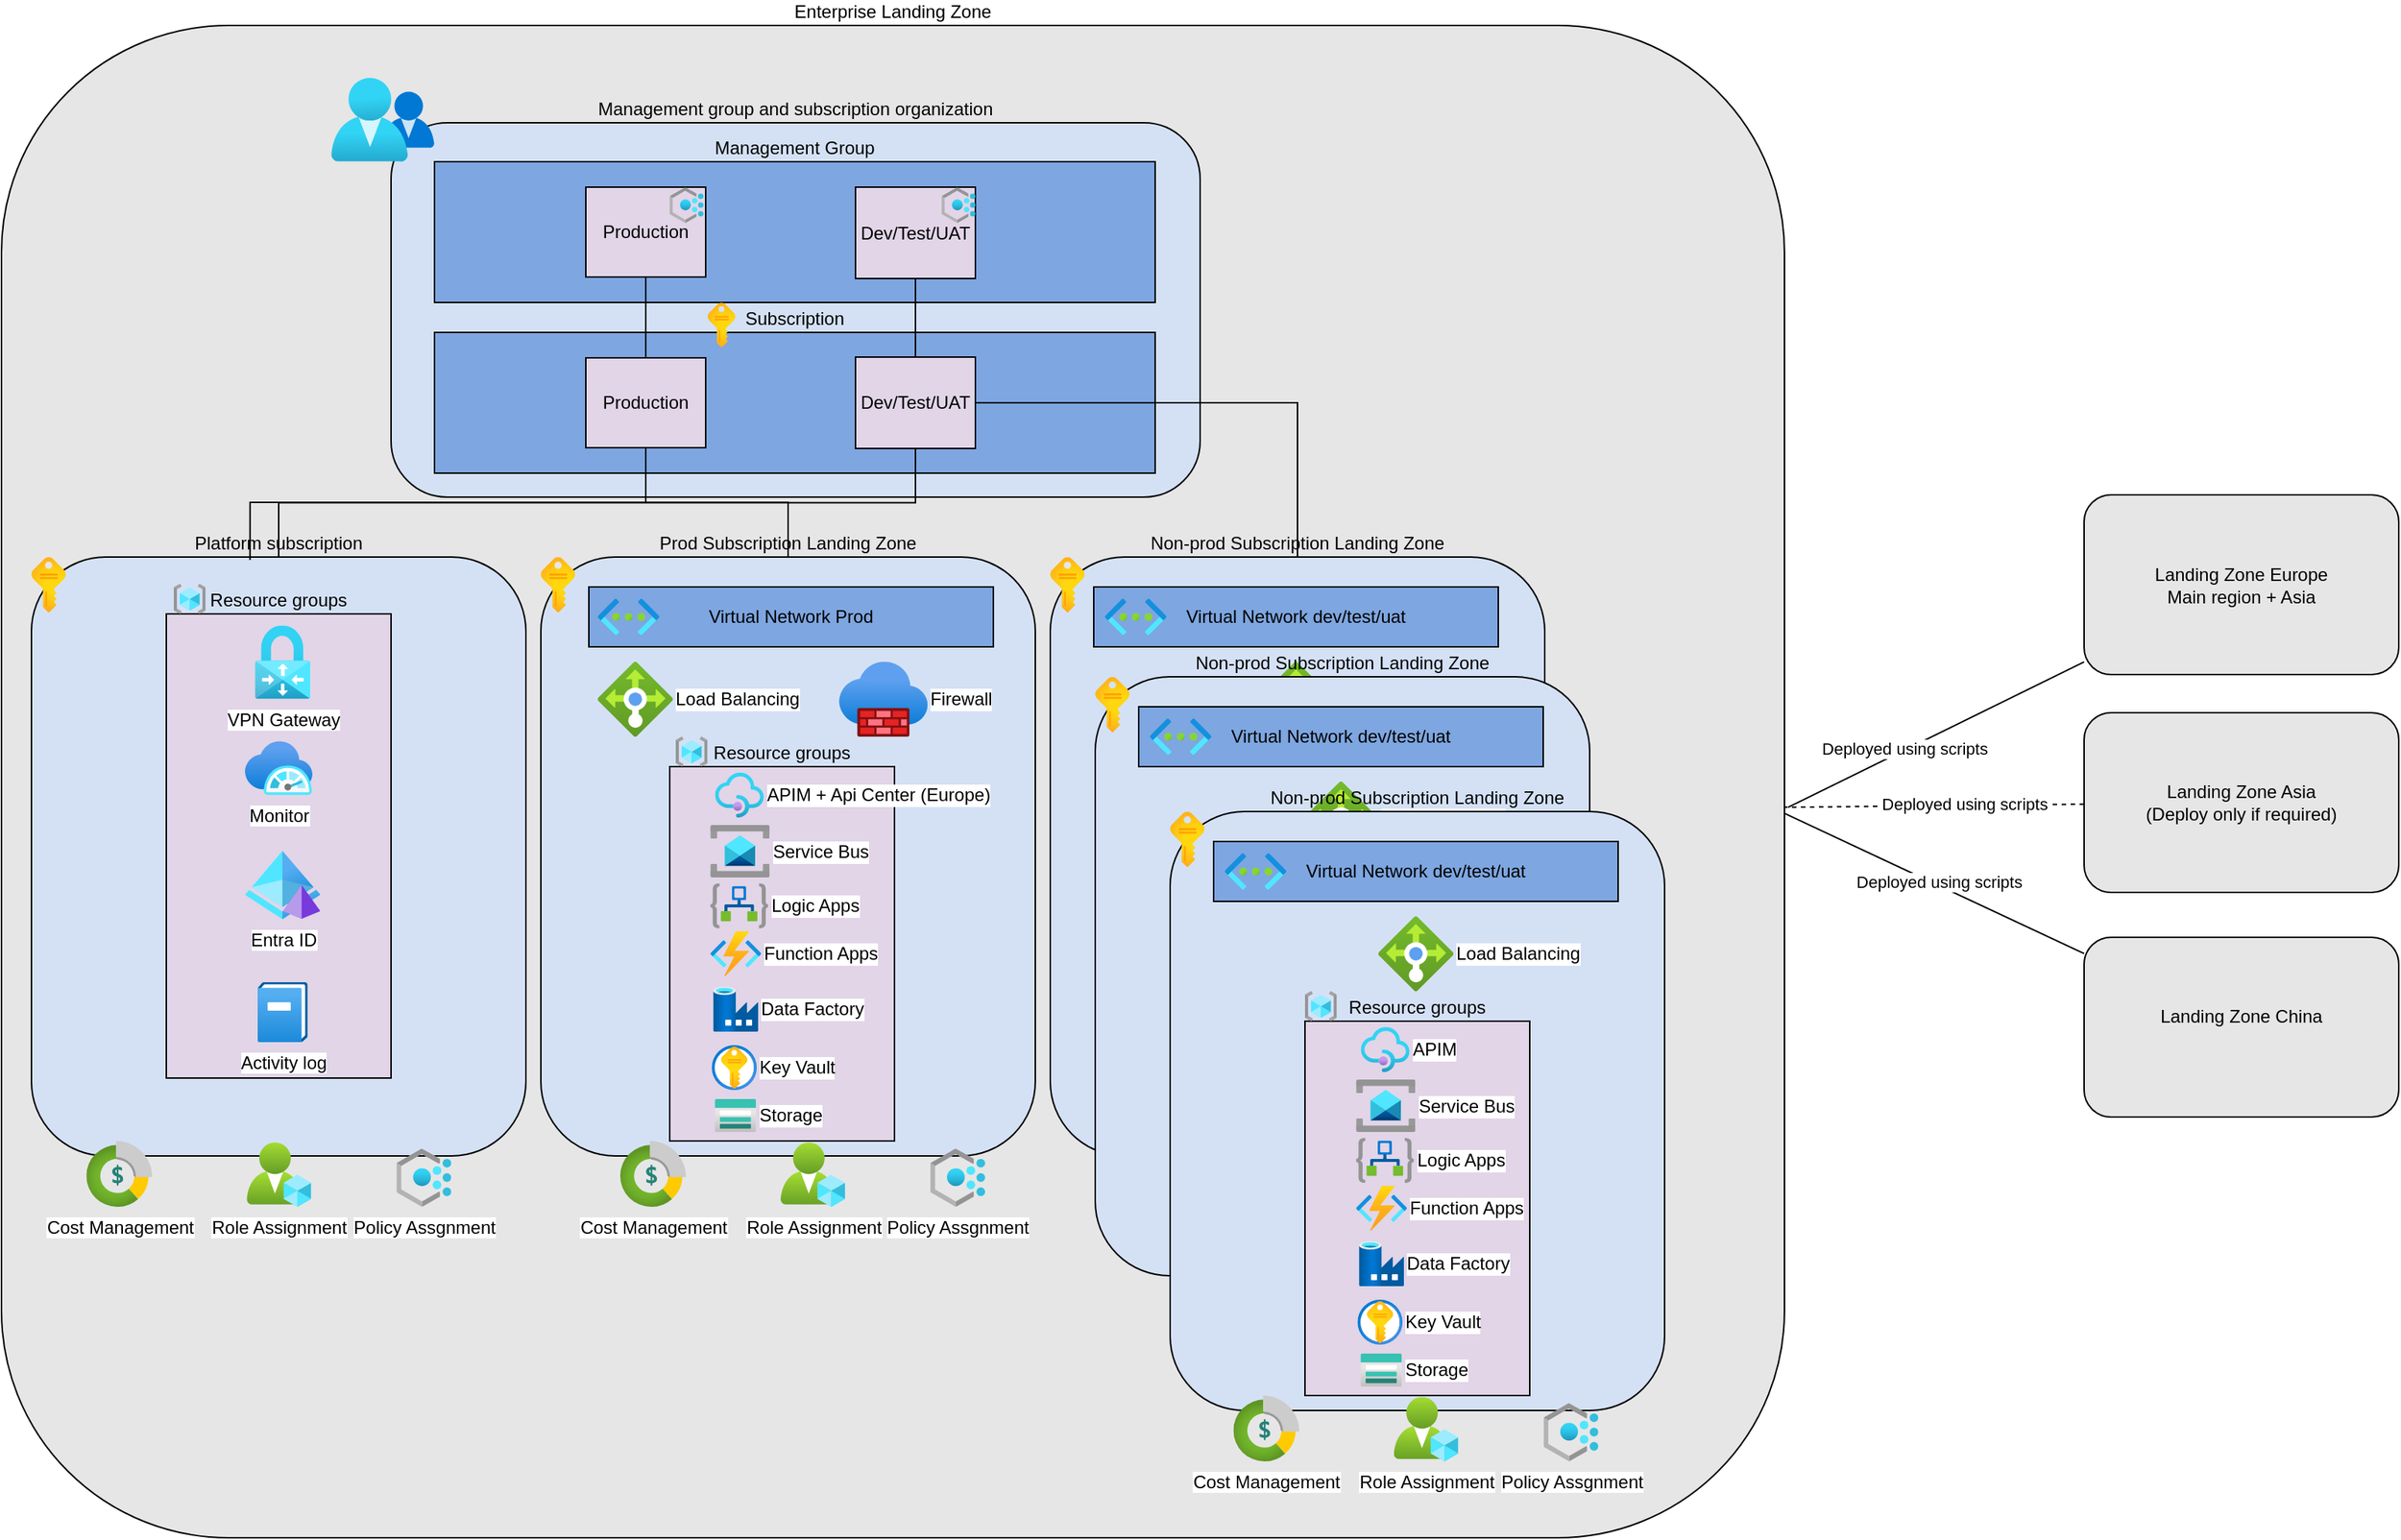 <mxfile version="26.1.0">
  <diagram name="Page-1" id="iZPRVvUZJgfS3Uzx2dsa">
    <mxGraphModel dx="2916" dy="1141" grid="1" gridSize="10" guides="1" tooltips="1" connect="1" arrows="1" fold="1" page="1" pageScale="1" pageWidth="850" pageHeight="1100" math="0" shadow="0">
      <root>
        <mxCell id="0" />
        <mxCell id="1" parent="0" />
        <mxCell id="Ro3XPkBHZC2kMZzirAC5-33" value="Enterprise Landing Zone" style="rounded=1;whiteSpace=wrap;html=1;labelPosition=center;verticalLabelPosition=top;align=center;verticalAlign=bottom;fillColor=light-dark(#E6E6E6,var(--ge-dark-color, #121212));" parent="1" vertex="1">
          <mxGeometry x="-60" y="45" width="1190" height="1010" as="geometry" />
        </mxCell>
        <mxCell id="_DwdFX1-hGPBB4Q3OXOl-1" value="Management group and subscription organization" style="rounded=1;whiteSpace=wrap;html=1;fillColor=light-dark(#D4E1F5,var(--ge-dark-color, #121212));labelPosition=center;verticalLabelPosition=top;align=center;verticalAlign=bottom;textDirection=ltr;" parent="1" vertex="1">
          <mxGeometry x="200" y="110" width="540" height="250" as="geometry" />
        </mxCell>
        <mxCell id="_DwdFX1-hGPBB4Q3OXOl-2" value="" style="image;aspect=fixed;html=1;points=[];align=center;fontSize=12;image=img/lib/azure2/management_governance/My_Customers.svg;" parent="1" vertex="1">
          <mxGeometry x="160" y="80" width="69" height="56.0" as="geometry" />
        </mxCell>
        <mxCell id="_DwdFX1-hGPBB4Q3OXOl-6" value="Management Group" style="rounded=0;whiteSpace=wrap;html=1;labelPosition=center;verticalLabelPosition=top;align=center;verticalAlign=bottom;fillColor=light-dark(#7EA6E0,var(--ge-dark-color, #121212));" parent="1" vertex="1">
          <mxGeometry x="229" y="136" width="481" height="94" as="geometry" />
        </mxCell>
        <mxCell id="_DwdFX1-hGPBB4Q3OXOl-4" value="Dev/Test/UAT" style="rounded=0;whiteSpace=wrap;html=1;fillColor=light-dark(#E1D5E7,var(--ge-dark-color, #121212));" parent="1" vertex="1">
          <mxGeometry x="510" y="153" width="80" height="61" as="geometry" />
        </mxCell>
        <mxCell id="_DwdFX1-hGPBB4Q3OXOl-8" value="Subscription" style="rounded=0;whiteSpace=wrap;html=1;labelPosition=center;verticalLabelPosition=top;align=center;verticalAlign=bottom;fillColor=light-dark(#7EA6E0,var(--ge-dark-color, #121212));" parent="1" vertex="1">
          <mxGeometry x="229" y="250" width="481" height="94" as="geometry" />
        </mxCell>
        <mxCell id="_DwdFX1-hGPBB4Q3OXOl-15" style="edgeStyle=orthogonalEdgeStyle;rounded=0;orthogonalLoop=1;jettySize=auto;html=1;exitX=0.5;exitY=1;exitDx=0;exitDy=0;entryX=0.5;entryY=0;entryDx=0;entryDy=0;endArrow=none;startFill=0;" parent="1" source="_DwdFX1-hGPBB4Q3OXOl-3" target="_DwdFX1-hGPBB4Q3OXOl-9" edge="1">
          <mxGeometry relative="1" as="geometry" />
        </mxCell>
        <mxCell id="_DwdFX1-hGPBB4Q3OXOl-16" style="edgeStyle=orthogonalEdgeStyle;rounded=0;orthogonalLoop=1;jettySize=auto;html=1;entryX=0.5;entryY=0;entryDx=0;entryDy=0;endArrow=none;startFill=0;" parent="1" source="_DwdFX1-hGPBB4Q3OXOl-4" target="_DwdFX1-hGPBB4Q3OXOl-10" edge="1">
          <mxGeometry relative="1" as="geometry" />
        </mxCell>
        <mxCell id="_DwdFX1-hGPBB4Q3OXOl-24" style="edgeStyle=orthogonalEdgeStyle;rounded=0;orthogonalLoop=1;jettySize=auto;html=1;entryX=0.5;entryY=0;entryDx=0;entryDy=0;endArrow=none;startFill=0;" parent="1" source="_DwdFX1-hGPBB4Q3OXOl-9" target="_DwdFX1-hGPBB4Q3OXOl-18" edge="1">
          <mxGeometry relative="1" as="geometry" />
        </mxCell>
        <mxCell id="_DwdFX1-hGPBB4Q3OXOl-9" value="Production" style="rounded=0;whiteSpace=wrap;html=1;fillColor=light-dark(#E1D5E7,var(--ge-dark-color, #121212));" parent="1" vertex="1">
          <mxGeometry x="330" y="267" width="80" height="60" as="geometry" />
        </mxCell>
        <mxCell id="_DwdFX1-hGPBB4Q3OXOl-25" style="edgeStyle=orthogonalEdgeStyle;rounded=0;orthogonalLoop=1;jettySize=auto;html=1;entryX=0.5;entryY=0;entryDx=0;entryDy=0;endArrow=none;startFill=0;" parent="1" source="_DwdFX1-hGPBB4Q3OXOl-10" target="_DwdFX1-hGPBB4Q3OXOl-19" edge="1">
          <mxGeometry relative="1" as="geometry" />
        </mxCell>
        <mxCell id="_DwdFX1-hGPBB4Q3OXOl-67" style="edgeStyle=orthogonalEdgeStyle;rounded=0;orthogonalLoop=1;jettySize=auto;html=1;exitX=0.5;exitY=1;exitDx=0;exitDy=0;entryX=0.5;entryY=0;entryDx=0;entryDy=0;endArrow=none;startFill=0;" parent="1" source="_DwdFX1-hGPBB4Q3OXOl-10" target="_DwdFX1-hGPBB4Q3OXOl-61" edge="1">
          <mxGeometry relative="1" as="geometry" />
        </mxCell>
        <mxCell id="_DwdFX1-hGPBB4Q3OXOl-10" value="Dev/Test/UAT" style="rounded=0;whiteSpace=wrap;html=1;fillColor=light-dark(#E1D5E7,var(--ge-dark-color, #121212));" parent="1" vertex="1">
          <mxGeometry x="510" y="266.5" width="80" height="61" as="geometry" />
        </mxCell>
        <mxCell id="_DwdFX1-hGPBB4Q3OXOl-11" value="" style="image;aspect=fixed;html=1;points=[];align=center;fontSize=12;image=img/lib/azure2/management_governance/Policy.svg;" parent="1" vertex="1">
          <mxGeometry x="385" y="153" width="22.5" height="24" as="geometry" />
        </mxCell>
        <mxCell id="_DwdFX1-hGPBB4Q3OXOl-12" value="" style="image;aspect=fixed;html=1;points=[];align=center;fontSize=12;image=img/lib/azure2/management_governance/Policy.svg;" parent="1" vertex="1">
          <mxGeometry x="567.5" y="153" width="22.5" height="24" as="geometry" />
        </mxCell>
        <mxCell id="_DwdFX1-hGPBB4Q3OXOl-17" value="" style="image;aspect=fixed;html=1;points=[];align=center;fontSize=12;image=img/lib/azure2/general/Subscriptions.svg;" parent="1" vertex="1">
          <mxGeometry x="411.25" y="230" width="18.59" height="30" as="geometry" />
        </mxCell>
        <mxCell id="_DwdFX1-hGPBB4Q3OXOl-18" value="Prod Subscription Landing Zone" style="rounded=1;whiteSpace=wrap;html=1;fillColor=light-dark(#D4E1F5,var(--ge-dark-color, #121212));labelPosition=center;verticalLabelPosition=top;align=center;verticalAlign=bottom;textDirection=ltr;" parent="1" vertex="1">
          <mxGeometry x="300" y="400" width="330" height="400" as="geometry" />
        </mxCell>
        <mxCell id="_DwdFX1-hGPBB4Q3OXOl-20" value="Virtual Network Prod" style="rounded=0;whiteSpace=wrap;html=1;labelPosition=center;verticalLabelPosition=middle;align=center;verticalAlign=middle;fillColor=light-dark(#7EA6E0,var(--ge-dark-color, #121212));" parent="1" vertex="1">
          <mxGeometry x="332" y="420" width="270" height="40" as="geometry" />
        </mxCell>
        <mxCell id="_DwdFX1-hGPBB4Q3OXOl-22" value="" style="image;aspect=fixed;html=1;points=[];align=center;fontSize=12;image=img/lib/azure2/networking/Virtual_Networks.svg;" parent="1" vertex="1">
          <mxGeometry x="338" y="427.76" width="41" height="24.48" as="geometry" />
        </mxCell>
        <mxCell id="_DwdFX1-hGPBB4Q3OXOl-26" value="Load Balancing" style="image;aspect=fixed;html=1;points=[];align=left;fontSize=12;image=img/lib/azure2/networking/Load_Balancers.svg;labelPosition=right;verticalLabelPosition=middle;verticalAlign=middle;" parent="1" vertex="1">
          <mxGeometry x="338" y="470" width="50" height="50" as="geometry" />
        </mxCell>
        <mxCell id="_DwdFX1-hGPBB4Q3OXOl-27" value="Resource groups" style="rounded=0;whiteSpace=wrap;html=1;labelPosition=center;verticalLabelPosition=top;align=center;verticalAlign=bottom;fillColor=light-dark(#E1D5E7,var(--ge-dark-color, #121212));" parent="1" vertex="1">
          <mxGeometry x="386" y="540" width="150" height="250" as="geometry" />
        </mxCell>
        <mxCell id="_DwdFX1-hGPBB4Q3OXOl-28" value="" style="image;aspect=fixed;html=1;points=[];align=center;fontSize=12;image=img/lib/azure2/general/Resource_Groups.svg;" parent="1" vertex="1">
          <mxGeometry x="390" y="520" width="21.25" height="20" as="geometry" />
        </mxCell>
        <mxCell id="_DwdFX1-hGPBB4Q3OXOl-29" value="APIM + Api Center (Europe)" style="image;aspect=fixed;html=1;points=[];align=left;fontSize=12;image=img/lib/azure2/integration/API_Management_Services.svg;labelPosition=right;verticalLabelPosition=middle;verticalAlign=middle;" parent="1" vertex="1">
          <mxGeometry x="416.25" y="544" width="32.5" height="30" as="geometry" />
        </mxCell>
        <mxCell id="_DwdFX1-hGPBB4Q3OXOl-30" value="Service Bus" style="image;aspect=fixed;html=1;points=[];align=left;fontSize=12;image=img/lib/azure2/integration/Service_Bus.svg;labelPosition=right;verticalLabelPosition=middle;verticalAlign=middle;" parent="1" vertex="1">
          <mxGeometry x="413.08" y="579" width="39.67" height="35" as="geometry" />
        </mxCell>
        <mxCell id="_DwdFX1-hGPBB4Q3OXOl-31" value="Logic Apps" style="image;aspect=fixed;html=1;points=[];align=left;fontSize=12;image=img/lib/azure2/integration/Logic_Apps.svg;labelPosition=right;verticalLabelPosition=middle;verticalAlign=middle;" parent="1" vertex="1">
          <mxGeometry x="413.08" y="618" width="38.65" height="30" as="geometry" />
        </mxCell>
        <mxCell id="_DwdFX1-hGPBB4Q3OXOl-32" value="Data Factory" style="image;aspect=fixed;html=1;points=[];align=left;fontSize=12;image=img/lib/azure2/databases/Data_Factory.svg;labelPosition=right;verticalLabelPosition=middle;verticalAlign=middle;" parent="1" vertex="1">
          <mxGeometry x="415.08" y="687" width="30" height="30" as="geometry" />
        </mxCell>
        <mxCell id="_DwdFX1-hGPBB4Q3OXOl-33" value="Key Vault" style="image;aspect=fixed;html=1;points=[];align=left;fontSize=12;image=img/lib/azure2/security/Key_Vaults.svg;labelPosition=right;verticalLabelPosition=middle;verticalAlign=middle;" parent="1" vertex="1">
          <mxGeometry x="414.08" y="726" width="30" height="30" as="geometry" />
        </mxCell>
        <mxCell id="_DwdFX1-hGPBB4Q3OXOl-34" value="Storage" style="image;aspect=fixed;html=1;points=[];align=left;fontSize=12;image=img/lib/azure2/storage/Storage_Accounts.svg;labelPosition=right;verticalLabelPosition=middle;verticalAlign=middle;" parent="1" vertex="1">
          <mxGeometry x="416.08" y="762" width="27.5" height="22" as="geometry" />
        </mxCell>
        <mxCell id="_DwdFX1-hGPBB4Q3OXOl-3" value="Production" style="rounded=0;whiteSpace=wrap;html=1;fillColor=light-dark(#E1D5E7,var(--ge-dark-color, #121212));" parent="1" vertex="1">
          <mxGeometry x="330" y="153" width="80" height="60" as="geometry" />
        </mxCell>
        <mxCell id="_DwdFX1-hGPBB4Q3OXOl-36" value="Firewall" style="image;aspect=fixed;html=1;points=[];align=left;fontSize=12;image=img/lib/azure2/networking/Firewalls.svg;labelPosition=right;verticalLabelPosition=middle;verticalAlign=middle;" parent="1" vertex="1">
          <mxGeometry x="499" y="470" width="59.17" height="50" as="geometry" />
        </mxCell>
        <mxCell id="_DwdFX1-hGPBB4Q3OXOl-37" value="Function Apps" style="image;aspect=fixed;html=1;points=[];align=left;fontSize=12;image=img/lib/azure2/compute/Function_Apps.svg;labelPosition=right;verticalLabelPosition=middle;verticalAlign=middle;" parent="1" vertex="1">
          <mxGeometry x="413.08" y="650" width="34" height="30" as="geometry" />
        </mxCell>
        <mxCell id="_DwdFX1-hGPBB4Q3OXOl-61" value="Platform subscription" style="rounded=1;whiteSpace=wrap;html=1;fillColor=light-dark(#D4E1F5,var(--ge-dark-color, #121212));labelPosition=center;verticalLabelPosition=top;align=center;verticalAlign=bottom;textDirection=ltr;" parent="1" vertex="1">
          <mxGeometry x="-40" y="400" width="330" height="400" as="geometry" />
        </mxCell>
        <mxCell id="_DwdFX1-hGPBB4Q3OXOl-63" value="Resource groups" style="rounded=0;whiteSpace=wrap;html=1;labelPosition=center;verticalLabelPosition=top;align=center;verticalAlign=bottom;fillColor=light-dark(#E1D5E7,var(--ge-dark-color, #121212));" parent="1" vertex="1">
          <mxGeometry x="50" y="438" width="150" height="310" as="geometry" />
        </mxCell>
        <mxCell id="_DwdFX1-hGPBB4Q3OXOl-64" value="Monitor" style="image;aspect=fixed;html=1;points=[];align=center;fontSize=12;image=img/lib/azure2/monitor/SAP_Azure_Monitor.svg;" parent="1" vertex="1">
          <mxGeometry x="102.5" y="523" width="45" height="36" as="geometry" />
        </mxCell>
        <mxCell id="_DwdFX1-hGPBB4Q3OXOl-65" value="Entra ID" style="image;aspect=fixed;html=1;points=[];align=center;fontSize=12;image=img/lib/azure2/identity/Azure_AD_Domain_Services.svg;" parent="1" vertex="1">
          <mxGeometry x="102.5" y="596" width="50.31" height="46" as="geometry" />
        </mxCell>
        <mxCell id="_DwdFX1-hGPBB4Q3OXOl-66" value="Activity log" style="image;aspect=fixed;html=1;points=[];align=center;fontSize=12;image=img/lib/azure2/management_governance/Activity_Log.svg;" parent="1" vertex="1">
          <mxGeometry x="110.94" y="684" width="33.43" height="40" as="geometry" />
        </mxCell>
        <mxCell id="_DwdFX1-hGPBB4Q3OXOl-68" style="edgeStyle=orthogonalEdgeStyle;rounded=0;orthogonalLoop=1;jettySize=auto;html=1;exitX=0.5;exitY=1;exitDx=0;exitDy=0;entryX=0.442;entryY=0.005;entryDx=0;entryDy=0;entryPerimeter=0;endArrow=none;startFill=0;" parent="1" source="_DwdFX1-hGPBB4Q3OXOl-9" target="_DwdFX1-hGPBB4Q3OXOl-61" edge="1">
          <mxGeometry relative="1" as="geometry" />
        </mxCell>
        <mxCell id="_DwdFX1-hGPBB4Q3OXOl-70" value="" style="image;aspect=fixed;html=1;points=[];align=center;fontSize=12;image=img/lib/azure2/general/Subscriptions.svg;" parent="1" vertex="1">
          <mxGeometry x="300" y="400" width="22.93" height="37" as="geometry" />
        </mxCell>
        <mxCell id="_DwdFX1-hGPBB4Q3OXOl-72" value="" style="image;aspect=fixed;html=1;points=[];align=center;fontSize=12;image=img/lib/azure2/general/Subscriptions.svg;" parent="1" vertex="1">
          <mxGeometry x="-40" y="400" width="22.93" height="37" as="geometry" />
        </mxCell>
        <mxCell id="_DwdFX1-hGPBB4Q3OXOl-76" value="" style="image;aspect=fixed;html=1;points=[];align=center;fontSize=12;image=img/lib/azure2/management_governance/Policy.svg;" parent="1" vertex="1">
          <mxGeometry x="386" y="153" width="22.5" height="24" as="geometry" />
        </mxCell>
        <mxCell id="_DwdFX1-hGPBB4Q3OXOl-78" value="" style="group" parent="1" vertex="1" connectable="0">
          <mxGeometry x="640" y="400" width="330" height="400" as="geometry" />
        </mxCell>
        <mxCell id="_DwdFX1-hGPBB4Q3OXOl-19" value="Non-prod Subscription Landing Zone" style="rounded=1;whiteSpace=wrap;html=1;fillColor=light-dark(#D4E1F5,var(--ge-dark-color, #121212));labelPosition=center;verticalLabelPosition=top;align=center;verticalAlign=bottom;textDirection=ltr;" parent="_DwdFX1-hGPBB4Q3OXOl-78" vertex="1">
          <mxGeometry width="330" height="400" as="geometry" />
        </mxCell>
        <mxCell id="_DwdFX1-hGPBB4Q3OXOl-21" value="Virtual Network dev/test/uat" style="rounded=0;whiteSpace=wrap;html=1;labelPosition=center;verticalLabelPosition=middle;align=center;verticalAlign=middle;fillColor=light-dark(#7EA6E0,var(--ge-dark-color, #121212));" parent="_DwdFX1-hGPBB4Q3OXOl-78" vertex="1">
          <mxGeometry x="29" y="20" width="270" height="40" as="geometry" />
        </mxCell>
        <mxCell id="_DwdFX1-hGPBB4Q3OXOl-23" value="" style="image;aspect=fixed;html=1;points=[];align=center;fontSize=12;image=img/lib/azure2/networking/Virtual_Networks.svg;" parent="_DwdFX1-hGPBB4Q3OXOl-78" vertex="1">
          <mxGeometry x="36.5" y="27.76" width="41" height="24.48" as="geometry" />
        </mxCell>
        <mxCell id="_DwdFX1-hGPBB4Q3OXOl-50" value="Load Balancing" style="image;aspect=fixed;html=1;points=[];align=left;fontSize=12;image=img/lib/azure2/networking/Load_Balancers.svg;labelPosition=right;verticalLabelPosition=middle;verticalAlign=middle;" parent="_DwdFX1-hGPBB4Q3OXOl-78" vertex="1">
          <mxGeometry x="139" y="70" width="50" height="50" as="geometry" />
        </mxCell>
        <mxCell id="_DwdFX1-hGPBB4Q3OXOl-51" value="Resource groups" style="rounded=0;whiteSpace=wrap;html=1;labelPosition=center;verticalLabelPosition=top;align=center;verticalAlign=bottom;fillColor=light-dark(#E1D5E7,var(--ge-dark-color, #121212));" parent="_DwdFX1-hGPBB4Q3OXOl-78" vertex="1">
          <mxGeometry x="90" y="140" width="150" height="250" as="geometry" />
        </mxCell>
        <mxCell id="_DwdFX1-hGPBB4Q3OXOl-52" value="" style="image;aspect=fixed;html=1;points=[];align=center;fontSize=12;image=img/lib/azure2/general/Resource_Groups.svg;" parent="_DwdFX1-hGPBB4Q3OXOl-78" vertex="1">
          <mxGeometry x="90" y="120" width="21.25" height="20" as="geometry" />
        </mxCell>
        <mxCell id="_DwdFX1-hGPBB4Q3OXOl-53" value="APIM" style="image;aspect=fixed;html=1;points=[];align=left;fontSize=12;image=img/lib/azure2/integration/API_Management_Services.svg;labelPosition=right;verticalLabelPosition=middle;verticalAlign=middle;" parent="_DwdFX1-hGPBB4Q3OXOl-78" vertex="1">
          <mxGeometry x="127.25" y="144" width="32.5" height="30" as="geometry" />
        </mxCell>
        <mxCell id="_DwdFX1-hGPBB4Q3OXOl-54" value="Service Bus" style="image;aspect=fixed;html=1;points=[];align=left;fontSize=12;image=img/lib/azure2/integration/Service_Bus.svg;labelPosition=right;verticalLabelPosition=middle;verticalAlign=middle;" parent="_DwdFX1-hGPBB4Q3OXOl-78" vertex="1">
          <mxGeometry x="124.08" y="179" width="39.67" height="35" as="geometry" />
        </mxCell>
        <mxCell id="_DwdFX1-hGPBB4Q3OXOl-55" value="Logic Apps" style="image;aspect=fixed;html=1;points=[];align=left;fontSize=12;image=img/lib/azure2/integration/Logic_Apps.svg;labelPosition=right;verticalLabelPosition=middle;verticalAlign=middle;" parent="_DwdFX1-hGPBB4Q3OXOl-78" vertex="1">
          <mxGeometry x="124.08" y="218" width="38.65" height="30" as="geometry" />
        </mxCell>
        <mxCell id="_DwdFX1-hGPBB4Q3OXOl-56" value="Data Factory" style="image;aspect=fixed;html=1;points=[];align=left;fontSize=12;image=img/lib/azure2/databases/Data_Factory.svg;labelPosition=right;verticalLabelPosition=middle;verticalAlign=middle;" parent="_DwdFX1-hGPBB4Q3OXOl-78" vertex="1">
          <mxGeometry x="126.08" y="287" width="30" height="30" as="geometry" />
        </mxCell>
        <mxCell id="_DwdFX1-hGPBB4Q3OXOl-57" value="Key Vault" style="image;aspect=fixed;html=1;points=[];align=left;fontSize=12;image=img/lib/azure2/security/Key_Vaults.svg;labelPosition=right;verticalLabelPosition=middle;verticalAlign=middle;" parent="_DwdFX1-hGPBB4Q3OXOl-78" vertex="1">
          <mxGeometry x="125.08" y="326" width="30" height="30" as="geometry" />
        </mxCell>
        <mxCell id="_DwdFX1-hGPBB4Q3OXOl-58" value="Storage" style="image;aspect=fixed;html=1;points=[];align=left;fontSize=12;image=img/lib/azure2/storage/Storage_Accounts.svg;labelPosition=right;verticalLabelPosition=middle;verticalAlign=middle;" parent="_DwdFX1-hGPBB4Q3OXOl-78" vertex="1">
          <mxGeometry x="127.08" y="362" width="27.5" height="22" as="geometry" />
        </mxCell>
        <mxCell id="_DwdFX1-hGPBB4Q3OXOl-60" value="Function Apps" style="image;aspect=fixed;html=1;points=[];align=left;fontSize=12;image=img/lib/azure2/compute/Function_Apps.svg;labelPosition=right;verticalLabelPosition=middle;verticalAlign=middle;" parent="_DwdFX1-hGPBB4Q3OXOl-78" vertex="1">
          <mxGeometry x="124.08" y="250" width="34" height="30" as="geometry" />
        </mxCell>
        <mxCell id="_DwdFX1-hGPBB4Q3OXOl-71" value="" style="image;aspect=fixed;html=1;points=[];align=center;fontSize=12;image=img/lib/azure2/general/Subscriptions.svg;" parent="_DwdFX1-hGPBB4Q3OXOl-78" vertex="1">
          <mxGeometry width="22.93" height="37" as="geometry" />
        </mxCell>
        <mxCell id="Ro3XPkBHZC2kMZzirAC5-16" value="" style="group" parent="1" vertex="1" connectable="0">
          <mxGeometry x="670" y="480" width="395.5" height="560" as="geometry" />
        </mxCell>
        <mxCell id="Ro3XPkBHZC2kMZzirAC5-17" value="Non-prod Subscription Landing Zone" style="rounded=1;whiteSpace=wrap;html=1;fillColor=light-dark(#D4E1F5,var(--ge-dark-color, #121212));labelPosition=center;verticalLabelPosition=top;align=center;verticalAlign=bottom;textDirection=ltr;" parent="Ro3XPkBHZC2kMZzirAC5-16" vertex="1">
          <mxGeometry width="330" height="400" as="geometry" />
        </mxCell>
        <mxCell id="Ro3XPkBHZC2kMZzirAC5-18" value="Virtual Network dev/test/uat" style="rounded=0;whiteSpace=wrap;html=1;labelPosition=center;verticalLabelPosition=middle;align=center;verticalAlign=middle;fillColor=light-dark(#7EA6E0,var(--ge-dark-color, #121212));" parent="Ro3XPkBHZC2kMZzirAC5-16" vertex="1">
          <mxGeometry x="29" y="20" width="270" height="40" as="geometry" />
        </mxCell>
        <mxCell id="Ro3XPkBHZC2kMZzirAC5-19" value="" style="image;aspect=fixed;html=1;points=[];align=center;fontSize=12;image=img/lib/azure2/networking/Virtual_Networks.svg;" parent="Ro3XPkBHZC2kMZzirAC5-16" vertex="1">
          <mxGeometry x="36.5" y="27.76" width="41" height="24.48" as="geometry" />
        </mxCell>
        <mxCell id="Ro3XPkBHZC2kMZzirAC5-20" value="Load Balancing" style="image;aspect=fixed;html=1;points=[];align=left;fontSize=12;image=img/lib/azure2/networking/Load_Balancers.svg;labelPosition=right;verticalLabelPosition=middle;verticalAlign=middle;" parent="Ro3XPkBHZC2kMZzirAC5-16" vertex="1">
          <mxGeometry x="139" y="70" width="50" height="50" as="geometry" />
        </mxCell>
        <mxCell id="Ro3XPkBHZC2kMZzirAC5-21" value="Resource groups" style="rounded=0;whiteSpace=wrap;html=1;labelPosition=center;verticalLabelPosition=top;align=center;verticalAlign=bottom;fillColor=light-dark(#E1D5E7,var(--ge-dark-color, #121212));" parent="Ro3XPkBHZC2kMZzirAC5-16" vertex="1">
          <mxGeometry x="90" y="140" width="150" height="250" as="geometry" />
        </mxCell>
        <mxCell id="Ro3XPkBHZC2kMZzirAC5-22" value="" style="image;aspect=fixed;html=1;points=[];align=center;fontSize=12;image=img/lib/azure2/general/Resource_Groups.svg;" parent="Ro3XPkBHZC2kMZzirAC5-16" vertex="1">
          <mxGeometry x="90" y="120" width="21.25" height="20" as="geometry" />
        </mxCell>
        <mxCell id="Ro3XPkBHZC2kMZzirAC5-23" value="APIM" style="image;aspect=fixed;html=1;points=[];align=left;fontSize=12;image=img/lib/azure2/integration/API_Management_Services.svg;labelPosition=right;verticalLabelPosition=middle;verticalAlign=middle;" parent="Ro3XPkBHZC2kMZzirAC5-16" vertex="1">
          <mxGeometry x="127.25" y="144" width="32.5" height="30" as="geometry" />
        </mxCell>
        <mxCell id="Ro3XPkBHZC2kMZzirAC5-24" value="Service Bus" style="image;aspect=fixed;html=1;points=[];align=left;fontSize=12;image=img/lib/azure2/integration/Service_Bus.svg;labelPosition=right;verticalLabelPosition=middle;verticalAlign=middle;" parent="Ro3XPkBHZC2kMZzirAC5-16" vertex="1">
          <mxGeometry x="124.08" y="179" width="39.67" height="35" as="geometry" />
        </mxCell>
        <mxCell id="Ro3XPkBHZC2kMZzirAC5-25" value="Logic Apps" style="image;aspect=fixed;html=1;points=[];align=left;fontSize=12;image=img/lib/azure2/integration/Logic_Apps.svg;labelPosition=right;verticalLabelPosition=middle;verticalAlign=middle;" parent="Ro3XPkBHZC2kMZzirAC5-16" vertex="1">
          <mxGeometry x="124.08" y="218" width="38.65" height="30" as="geometry" />
        </mxCell>
        <mxCell id="Ro3XPkBHZC2kMZzirAC5-26" value="Data Factory" style="image;aspect=fixed;html=1;points=[];align=left;fontSize=12;image=img/lib/azure2/databases/Data_Factory.svg;labelPosition=right;verticalLabelPosition=middle;verticalAlign=middle;" parent="Ro3XPkBHZC2kMZzirAC5-16" vertex="1">
          <mxGeometry x="126.08" y="287" width="30" height="30" as="geometry" />
        </mxCell>
        <mxCell id="Ro3XPkBHZC2kMZzirAC5-27" value="Key Vault" style="image;aspect=fixed;html=1;points=[];align=left;fontSize=12;image=img/lib/azure2/security/Key_Vaults.svg;labelPosition=right;verticalLabelPosition=middle;verticalAlign=middle;" parent="Ro3XPkBHZC2kMZzirAC5-16" vertex="1">
          <mxGeometry x="125.08" y="326" width="30" height="30" as="geometry" />
        </mxCell>
        <mxCell id="Ro3XPkBHZC2kMZzirAC5-28" value="Storage" style="image;aspect=fixed;html=1;points=[];align=left;fontSize=12;image=img/lib/azure2/storage/Storage_Accounts.svg;labelPosition=right;verticalLabelPosition=middle;verticalAlign=middle;" parent="Ro3XPkBHZC2kMZzirAC5-16" vertex="1">
          <mxGeometry x="127.08" y="362" width="27.5" height="22" as="geometry" />
        </mxCell>
        <mxCell id="Ro3XPkBHZC2kMZzirAC5-29" value="Function Apps" style="image;aspect=fixed;html=1;points=[];align=left;fontSize=12;image=img/lib/azure2/compute/Function_Apps.svg;labelPosition=right;verticalLabelPosition=middle;verticalAlign=middle;" parent="Ro3XPkBHZC2kMZzirAC5-16" vertex="1">
          <mxGeometry x="124.08" y="250" width="34" height="30" as="geometry" />
        </mxCell>
        <mxCell id="Ro3XPkBHZC2kMZzirAC5-30" value="" style="image;aspect=fixed;html=1;points=[];align=center;fontSize=12;image=img/lib/azure2/general/Subscriptions.svg;" parent="Ro3XPkBHZC2kMZzirAC5-16" vertex="1">
          <mxGeometry width="22.93" height="37" as="geometry" />
        </mxCell>
        <mxCell id="Ro3XPkBHZC2kMZzirAC5-1" value="" style="group" parent="Ro3XPkBHZC2kMZzirAC5-16" vertex="1" connectable="0">
          <mxGeometry x="50" y="90" width="366.5" height="480" as="geometry" />
        </mxCell>
        <mxCell id="Ro3XPkBHZC2kMZzirAC5-2" value="Non-prod Subscription Landing Zone" style="rounded=1;whiteSpace=wrap;html=1;fillColor=light-dark(#D4E1F5,var(--ge-dark-color, #121212));labelPosition=center;verticalLabelPosition=top;align=center;verticalAlign=bottom;textDirection=ltr;" parent="Ro3XPkBHZC2kMZzirAC5-1" vertex="1">
          <mxGeometry width="330" height="400" as="geometry" />
        </mxCell>
        <mxCell id="Ro3XPkBHZC2kMZzirAC5-3" value="Virtual Network dev/test/uat" style="rounded=0;whiteSpace=wrap;html=1;labelPosition=center;verticalLabelPosition=middle;align=center;verticalAlign=middle;fillColor=light-dark(#7EA6E0,var(--ge-dark-color, #121212));" parent="Ro3XPkBHZC2kMZzirAC5-1" vertex="1">
          <mxGeometry x="29" y="20" width="270" height="40" as="geometry" />
        </mxCell>
        <mxCell id="Ro3XPkBHZC2kMZzirAC5-4" value="" style="image;aspect=fixed;html=1;points=[];align=center;fontSize=12;image=img/lib/azure2/networking/Virtual_Networks.svg;" parent="Ro3XPkBHZC2kMZzirAC5-1" vertex="1">
          <mxGeometry x="36.5" y="27.76" width="41" height="24.48" as="geometry" />
        </mxCell>
        <mxCell id="Ro3XPkBHZC2kMZzirAC5-5" value="Load Balancing" style="image;aspect=fixed;html=1;points=[];align=left;fontSize=12;image=img/lib/azure2/networking/Load_Balancers.svg;labelPosition=right;verticalLabelPosition=middle;verticalAlign=middle;" parent="Ro3XPkBHZC2kMZzirAC5-1" vertex="1">
          <mxGeometry x="139" y="70" width="50" height="50" as="geometry" />
        </mxCell>
        <mxCell id="Ro3XPkBHZC2kMZzirAC5-6" value="Resource groups" style="rounded=0;whiteSpace=wrap;html=1;labelPosition=center;verticalLabelPosition=top;align=center;verticalAlign=bottom;fillColor=light-dark(#E1D5E7,var(--ge-dark-color, #121212));" parent="Ro3XPkBHZC2kMZzirAC5-1" vertex="1">
          <mxGeometry x="90" y="140" width="150" height="250" as="geometry" />
        </mxCell>
        <mxCell id="Ro3XPkBHZC2kMZzirAC5-7" value="" style="image;aspect=fixed;html=1;points=[];align=center;fontSize=12;image=img/lib/azure2/general/Resource_Groups.svg;" parent="Ro3XPkBHZC2kMZzirAC5-1" vertex="1">
          <mxGeometry x="90" y="120" width="21.25" height="20" as="geometry" />
        </mxCell>
        <mxCell id="Ro3XPkBHZC2kMZzirAC5-8" value="APIM" style="image;aspect=fixed;html=1;points=[];align=left;fontSize=12;image=img/lib/azure2/integration/API_Management_Services.svg;labelPosition=right;verticalLabelPosition=middle;verticalAlign=middle;" parent="Ro3XPkBHZC2kMZzirAC5-1" vertex="1">
          <mxGeometry x="127.25" y="144" width="32.5" height="30" as="geometry" />
        </mxCell>
        <mxCell id="Ro3XPkBHZC2kMZzirAC5-9" value="Service Bus" style="image;aspect=fixed;html=1;points=[];align=left;fontSize=12;image=img/lib/azure2/integration/Service_Bus.svg;labelPosition=right;verticalLabelPosition=middle;verticalAlign=middle;" parent="Ro3XPkBHZC2kMZzirAC5-1" vertex="1">
          <mxGeometry x="124.08" y="179" width="39.67" height="35" as="geometry" />
        </mxCell>
        <mxCell id="Ro3XPkBHZC2kMZzirAC5-10" value="Logic Apps" style="image;aspect=fixed;html=1;points=[];align=left;fontSize=12;image=img/lib/azure2/integration/Logic_Apps.svg;labelPosition=right;verticalLabelPosition=middle;verticalAlign=middle;" parent="Ro3XPkBHZC2kMZzirAC5-1" vertex="1">
          <mxGeometry x="124.08" y="218" width="38.65" height="30" as="geometry" />
        </mxCell>
        <mxCell id="Ro3XPkBHZC2kMZzirAC5-11" value="Data Factory" style="image;aspect=fixed;html=1;points=[];align=left;fontSize=12;image=img/lib/azure2/databases/Data_Factory.svg;labelPosition=right;verticalLabelPosition=middle;verticalAlign=middle;" parent="Ro3XPkBHZC2kMZzirAC5-1" vertex="1">
          <mxGeometry x="126.08" y="287" width="30" height="30" as="geometry" />
        </mxCell>
        <mxCell id="Ro3XPkBHZC2kMZzirAC5-12" value="Key Vault" style="image;aspect=fixed;html=1;points=[];align=left;fontSize=12;image=img/lib/azure2/security/Key_Vaults.svg;labelPosition=right;verticalLabelPosition=middle;verticalAlign=middle;" parent="Ro3XPkBHZC2kMZzirAC5-1" vertex="1">
          <mxGeometry x="125.08" y="326" width="30" height="30" as="geometry" />
        </mxCell>
        <mxCell id="Ro3XPkBHZC2kMZzirAC5-13" value="Storage" style="image;aspect=fixed;html=1;points=[];align=left;fontSize=12;image=img/lib/azure2/storage/Storage_Accounts.svg;labelPosition=right;verticalLabelPosition=middle;verticalAlign=middle;" parent="Ro3XPkBHZC2kMZzirAC5-1" vertex="1">
          <mxGeometry x="127.08" y="362" width="27.5" height="22" as="geometry" />
        </mxCell>
        <mxCell id="Ro3XPkBHZC2kMZzirAC5-14" value="Function Apps" style="image;aspect=fixed;html=1;points=[];align=left;fontSize=12;image=img/lib/azure2/compute/Function_Apps.svg;labelPosition=right;verticalLabelPosition=middle;verticalAlign=middle;" parent="Ro3XPkBHZC2kMZzirAC5-1" vertex="1">
          <mxGeometry x="124.08" y="250" width="34" height="30" as="geometry" />
        </mxCell>
        <mxCell id="Ro3XPkBHZC2kMZzirAC5-15" value="" style="image;aspect=fixed;html=1;points=[];align=center;fontSize=12;image=img/lib/azure2/general/Subscriptions.svg;" parent="Ro3XPkBHZC2kMZzirAC5-1" vertex="1">
          <mxGeometry width="22.93" height="37" as="geometry" />
        </mxCell>
        <mxCell id="Ro3XPkBHZC2kMZzirAC5-40" value="" style="group" parent="Ro3XPkBHZC2kMZzirAC5-1" vertex="1" connectable="0">
          <mxGeometry x="42.22" y="390" width="243.57" height="44" as="geometry" />
        </mxCell>
        <mxCell id="Ro3XPkBHZC2kMZzirAC5-41" value="Cost Management" style="image;aspect=fixed;html=1;points=[];align=center;fontSize=12;image=img/lib/azure2/management_governance/Cost_Management_and_Billing.svg;" parent="Ro3XPkBHZC2kMZzirAC5-40" vertex="1">
          <mxGeometry width="44" height="44" as="geometry" />
        </mxCell>
        <mxCell id="Ro3XPkBHZC2kMZzirAC5-42" value="Role Assignment" style="image;aspect=fixed;html=1;points=[];align=center;fontSize=12;image=img/lib/azure2/intune/Azure_AD_Roles_and_Administrators.svg;" parent="Ro3XPkBHZC2kMZzirAC5-40" vertex="1">
          <mxGeometry x="107.07" y="1" width="43" height="43" as="geometry" />
        </mxCell>
        <mxCell id="Ro3XPkBHZC2kMZzirAC5-43" value="Policy Assgnment" style="image;aspect=fixed;html=1;points=[];align=center;fontSize=12;image=img/lib/azure2/management_governance/Policy.svg;" parent="Ro3XPkBHZC2kMZzirAC5-40" vertex="1">
          <mxGeometry x="207.01" y="5" width="36.56" height="39" as="geometry" />
        </mxCell>
        <mxCell id="Ro3XPkBHZC2kMZzirAC5-35" value="" style="image;aspect=fixed;html=1;points=[];align=center;fontSize=12;image=img/lib/azure2/general/Resource_Groups.svg;" parent="1" vertex="1">
          <mxGeometry x="55" y="418" width="21.25" height="20" as="geometry" />
        </mxCell>
        <mxCell id="Ro3XPkBHZC2kMZzirAC5-39" value="" style="group" parent="1" vertex="1" connectable="0">
          <mxGeometry x="-3.37" y="790" width="243.57" height="44" as="geometry" />
        </mxCell>
        <mxCell id="Ro3XPkBHZC2kMZzirAC5-36" value="Cost Management" style="image;aspect=fixed;html=1;points=[];align=center;fontSize=12;image=img/lib/azure2/management_governance/Cost_Management_and_Billing.svg;" parent="Ro3XPkBHZC2kMZzirAC5-39" vertex="1">
          <mxGeometry width="44" height="44" as="geometry" />
        </mxCell>
        <mxCell id="Ro3XPkBHZC2kMZzirAC5-37" value="Role Assignment" style="image;aspect=fixed;html=1;points=[];align=center;fontSize=12;image=img/lib/azure2/intune/Azure_AD_Roles_and_Administrators.svg;" parent="Ro3XPkBHZC2kMZzirAC5-39" vertex="1">
          <mxGeometry x="107.07" y="1" width="43" height="43" as="geometry" />
        </mxCell>
        <mxCell id="Ro3XPkBHZC2kMZzirAC5-38" value="Policy Assgnment" style="image;aspect=fixed;html=1;points=[];align=center;fontSize=12;image=img/lib/azure2/management_governance/Policy.svg;" parent="Ro3XPkBHZC2kMZzirAC5-39" vertex="1">
          <mxGeometry x="207.01" y="5" width="36.56" height="39" as="geometry" />
        </mxCell>
        <mxCell id="Ro3XPkBHZC2kMZzirAC5-44" value="" style="group" parent="1" vertex="1" connectable="0">
          <mxGeometry x="352.93" y="790" width="243.57" height="44" as="geometry" />
        </mxCell>
        <mxCell id="Ro3XPkBHZC2kMZzirAC5-45" value="Cost Management" style="image;aspect=fixed;html=1;points=[];align=center;fontSize=12;image=img/lib/azure2/management_governance/Cost_Management_and_Billing.svg;" parent="Ro3XPkBHZC2kMZzirAC5-44" vertex="1">
          <mxGeometry width="44" height="44" as="geometry" />
        </mxCell>
        <mxCell id="Ro3XPkBHZC2kMZzirAC5-46" value="Role Assignment" style="image;aspect=fixed;html=1;points=[];align=center;fontSize=12;image=img/lib/azure2/intune/Azure_AD_Roles_and_Administrators.svg;" parent="Ro3XPkBHZC2kMZzirAC5-44" vertex="1">
          <mxGeometry x="107.07" y="1" width="43" height="43" as="geometry" />
        </mxCell>
        <mxCell id="Ro3XPkBHZC2kMZzirAC5-47" value="Policy Assgnment" style="image;aspect=fixed;html=1;points=[];align=center;fontSize=12;image=img/lib/azure2/management_governance/Policy.svg;" parent="Ro3XPkBHZC2kMZzirAC5-44" vertex="1">
          <mxGeometry x="207.01" y="5" width="36.56" height="39" as="geometry" />
        </mxCell>
        <mxCell id="Ro3XPkBHZC2kMZzirAC5-49" value="Landing Zone Europe&lt;div&gt;Main region + Asia&lt;/div&gt;" style="rounded=1;whiteSpace=wrap;html=1;fillColor=light-dark(#E6E6E6,var(--ge-dark-color, #121212));" parent="1" vertex="1">
          <mxGeometry x="1330" y="358.5" width="210" height="120" as="geometry" />
        </mxCell>
        <mxCell id="Ro3XPkBHZC2kMZzirAC5-50" value="Landing Zone China&lt;div&gt;&lt;br&gt;&lt;/div&gt;" style="rounded=1;whiteSpace=wrap;html=1;fillColor=light-dark(#E6E6E6,var(--ge-dark-color, #121212));" parent="1" vertex="1">
          <mxGeometry x="1330" y="654" width="210" height="120" as="geometry" />
        </mxCell>
        <mxCell id="Ro3XPkBHZC2kMZzirAC5-51" value="Landing Zone Asia&lt;br&gt;(Deploy only if required)" style="rounded=1;whiteSpace=wrap;html=1;fillColor=light-dark(#E6E6E6,var(--ge-dark-color, #121212));" parent="1" vertex="1">
          <mxGeometry x="1330" y="504" width="210" height="120" as="geometry" />
        </mxCell>
        <mxCell id="Ro3XPkBHZC2kMZzirAC5-52" value="VPN Gateway" style="image;aspect=fixed;html=1;points=[];align=center;fontSize=12;image=img/lib/azure2/networking/Virtual_Network_Gateways.svg;" parent="1" vertex="1">
          <mxGeometry x="109.19" y="445.76" width="36.93" height="49" as="geometry" />
        </mxCell>
        <mxCell id="Ro3XPkBHZC2kMZzirAC5-53" style="rounded=0;orthogonalLoop=1;jettySize=auto;html=1;endArrow=none;startFill=0;entryX=1.002;entryY=0.517;entryDx=0;entryDy=0;entryPerimeter=0;" parent="1" source="Ro3XPkBHZC2kMZzirAC5-49" target="Ro3XPkBHZC2kMZzirAC5-33" edge="1">
          <mxGeometry relative="1" as="geometry" />
        </mxCell>
        <mxCell id="Ro3XPkBHZC2kMZzirAC5-56" value="Deployed using scripts" style="edgeLabel;html=1;align=center;verticalAlign=middle;resizable=0;points=[];" parent="Ro3XPkBHZC2kMZzirAC5-53" vertex="1" connectable="0">
          <mxGeometry x="0.214" y="-1" relative="1" as="geometry">
            <mxPoint as="offset" />
          </mxGeometry>
        </mxCell>
        <mxCell id="Ro3XPkBHZC2kMZzirAC5-54" style="rounded=0;orthogonalLoop=1;jettySize=auto;html=1;endArrow=none;startFill=0;entryX=1;entryY=0.517;entryDx=0;entryDy=0;entryPerimeter=0;dashed=1;" parent="1" source="Ro3XPkBHZC2kMZzirAC5-51" target="Ro3XPkBHZC2kMZzirAC5-33" edge="1">
          <mxGeometry relative="1" as="geometry">
            <mxPoint x="1110" y="540" as="targetPoint" />
          </mxGeometry>
        </mxCell>
        <mxCell id="Ro3XPkBHZC2kMZzirAC5-57" value="Deployed using scripts" style="edgeLabel;html=1;align=center;verticalAlign=middle;resizable=0;points=[];" parent="Ro3XPkBHZC2kMZzirAC5-54" vertex="1" connectable="0">
          <mxGeometry x="-0.194" y="-1" relative="1" as="geometry">
            <mxPoint as="offset" />
          </mxGeometry>
        </mxCell>
        <mxCell id="Ro3XPkBHZC2kMZzirAC5-55" style="rounded=0;orthogonalLoop=1;jettySize=auto;html=1;entryX=1;entryY=0.521;entryDx=0;entryDy=0;entryPerimeter=0;endArrow=none;startFill=0;" parent="1" source="Ro3XPkBHZC2kMZzirAC5-50" target="Ro3XPkBHZC2kMZzirAC5-33" edge="1">
          <mxGeometry relative="1" as="geometry" />
        </mxCell>
        <mxCell id="Ro3XPkBHZC2kMZzirAC5-58" value="Deployed using scripts" style="edgeLabel;html=1;align=center;verticalAlign=middle;resizable=0;points=[];" parent="Ro3XPkBHZC2kMZzirAC5-55" vertex="1" connectable="0">
          <mxGeometry x="-0.024" y="-2" relative="1" as="geometry">
            <mxPoint as="offset" />
          </mxGeometry>
        </mxCell>
      </root>
    </mxGraphModel>
  </diagram>
</mxfile>
